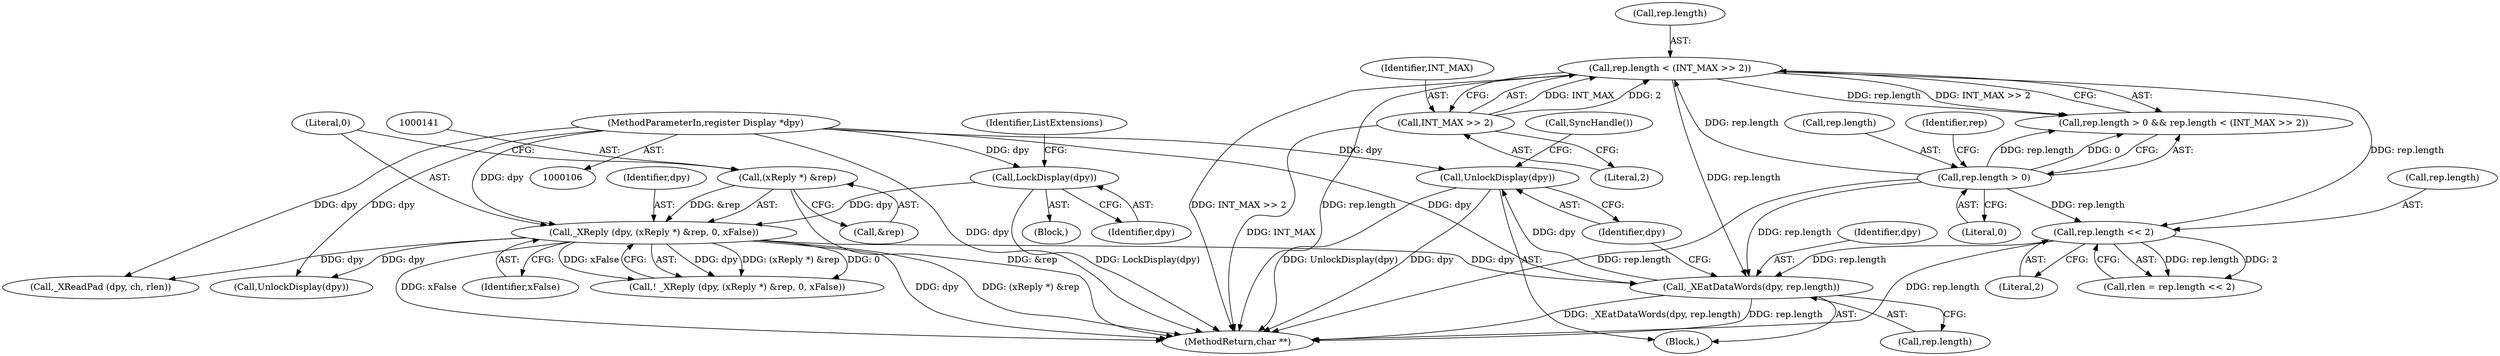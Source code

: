 digraph "0_libx11_b469da1430cdcee06e31c6251b83aede072a1ff0_1@pointer" {
"1000212" [label="(Call,UnlockDisplay(dpy))"];
"1000207" [label="(Call,_XEatDataWords(dpy, rep.length))"];
"1000138" [label="(Call,_XReply (dpy, (xReply *) &rep, 0, xFalse))"];
"1000131" [label="(Call,LockDisplay(dpy))"];
"1000107" [label="(MethodParameterIn,register Display *dpy)"];
"1000140" [label="(Call,(xReply *) &rep)"];
"1000185" [label="(Call,rep.length << 2)"];
"1000175" [label="(Call,rep.length < (INT_MAX >> 2))"];
"1000170" [label="(Call,rep.length > 0)"];
"1000179" [label="(Call,INT_MAX >> 2)"];
"1000279" [label="(MethodReturn,char **)"];
"1000139" [label="(Identifier,dpy)"];
"1000175" [label="(Call,rep.length < (INT_MAX >> 2))"];
"1000186" [label="(Call,rep.length)"];
"1000177" [label="(Identifier,rep)"];
"1000137" [label="(Call,! _XReply (dpy, (xReply *) &rep, 0, xFalse))"];
"1000212" [label="(Call,UnlockDisplay(dpy))"];
"1000180" [label="(Identifier,INT_MAX)"];
"1000213" [label="(Identifier,dpy)"];
"1000109" [label="(Block,)"];
"1000140" [label="(Call,(xReply *) &rep)"];
"1000171" [label="(Call,rep.length)"];
"1000189" [label="(Literal,2)"];
"1000219" [label="(Call,_XReadPad (dpy, ch, rlen))"];
"1000142" [label="(Call,&rep)"];
"1000138" [label="(Call,_XReply (dpy, (xReply *) &rep, 0, xFalse))"];
"1000214" [label="(Call,SyncHandle())"];
"1000147" [label="(Call,UnlockDisplay(dpy))"];
"1000169" [label="(Call,rep.length > 0 && rep.length < (INT_MAX >> 2))"];
"1000183" [label="(Call,rlen = rep.length << 2)"];
"1000207" [label="(Call,_XEatDataWords(dpy, rep.length))"];
"1000107" [label="(MethodParameterIn,register Display *dpy)"];
"1000131" [label="(Call,LockDisplay(dpy))"];
"1000202" [label="(Block,)"];
"1000179" [label="(Call,INT_MAX >> 2)"];
"1000176" [label="(Call,rep.length)"];
"1000134" [label="(Identifier,ListExtensions)"];
"1000170" [label="(Call,rep.length > 0)"];
"1000132" [label="(Identifier,dpy)"];
"1000174" [label="(Literal,0)"];
"1000145" [label="(Identifier,xFalse)"];
"1000209" [label="(Call,rep.length)"];
"1000208" [label="(Identifier,dpy)"];
"1000185" [label="(Call,rep.length << 2)"];
"1000181" [label="(Literal,2)"];
"1000144" [label="(Literal,0)"];
"1000212" -> "1000202"  [label="AST: "];
"1000212" -> "1000213"  [label="CFG: "];
"1000213" -> "1000212"  [label="AST: "];
"1000214" -> "1000212"  [label="CFG: "];
"1000212" -> "1000279"  [label="DDG: UnlockDisplay(dpy)"];
"1000212" -> "1000279"  [label="DDG: dpy"];
"1000207" -> "1000212"  [label="DDG: dpy"];
"1000107" -> "1000212"  [label="DDG: dpy"];
"1000207" -> "1000202"  [label="AST: "];
"1000207" -> "1000209"  [label="CFG: "];
"1000208" -> "1000207"  [label="AST: "];
"1000209" -> "1000207"  [label="AST: "];
"1000213" -> "1000207"  [label="CFG: "];
"1000207" -> "1000279"  [label="DDG: rep.length"];
"1000207" -> "1000279"  [label="DDG: _XEatDataWords(dpy, rep.length)"];
"1000138" -> "1000207"  [label="DDG: dpy"];
"1000107" -> "1000207"  [label="DDG: dpy"];
"1000185" -> "1000207"  [label="DDG: rep.length"];
"1000175" -> "1000207"  [label="DDG: rep.length"];
"1000170" -> "1000207"  [label="DDG: rep.length"];
"1000138" -> "1000137"  [label="AST: "];
"1000138" -> "1000145"  [label="CFG: "];
"1000139" -> "1000138"  [label="AST: "];
"1000140" -> "1000138"  [label="AST: "];
"1000144" -> "1000138"  [label="AST: "];
"1000145" -> "1000138"  [label="AST: "];
"1000137" -> "1000138"  [label="CFG: "];
"1000138" -> "1000279"  [label="DDG: dpy"];
"1000138" -> "1000279"  [label="DDG: (xReply *) &rep"];
"1000138" -> "1000279"  [label="DDG: xFalse"];
"1000138" -> "1000137"  [label="DDG: dpy"];
"1000138" -> "1000137"  [label="DDG: (xReply *) &rep"];
"1000138" -> "1000137"  [label="DDG: 0"];
"1000138" -> "1000137"  [label="DDG: xFalse"];
"1000131" -> "1000138"  [label="DDG: dpy"];
"1000107" -> "1000138"  [label="DDG: dpy"];
"1000140" -> "1000138"  [label="DDG: &rep"];
"1000138" -> "1000147"  [label="DDG: dpy"];
"1000138" -> "1000219"  [label="DDG: dpy"];
"1000131" -> "1000109"  [label="AST: "];
"1000131" -> "1000132"  [label="CFG: "];
"1000132" -> "1000131"  [label="AST: "];
"1000134" -> "1000131"  [label="CFG: "];
"1000131" -> "1000279"  [label="DDG: LockDisplay(dpy)"];
"1000107" -> "1000131"  [label="DDG: dpy"];
"1000107" -> "1000106"  [label="AST: "];
"1000107" -> "1000279"  [label="DDG: dpy"];
"1000107" -> "1000147"  [label="DDG: dpy"];
"1000107" -> "1000219"  [label="DDG: dpy"];
"1000140" -> "1000142"  [label="CFG: "];
"1000141" -> "1000140"  [label="AST: "];
"1000142" -> "1000140"  [label="AST: "];
"1000144" -> "1000140"  [label="CFG: "];
"1000140" -> "1000279"  [label="DDG: &rep"];
"1000185" -> "1000183"  [label="AST: "];
"1000185" -> "1000189"  [label="CFG: "];
"1000186" -> "1000185"  [label="AST: "];
"1000189" -> "1000185"  [label="AST: "];
"1000183" -> "1000185"  [label="CFG: "];
"1000185" -> "1000279"  [label="DDG: rep.length"];
"1000185" -> "1000183"  [label="DDG: rep.length"];
"1000185" -> "1000183"  [label="DDG: 2"];
"1000175" -> "1000185"  [label="DDG: rep.length"];
"1000170" -> "1000185"  [label="DDG: rep.length"];
"1000175" -> "1000169"  [label="AST: "];
"1000175" -> "1000179"  [label="CFG: "];
"1000176" -> "1000175"  [label="AST: "];
"1000179" -> "1000175"  [label="AST: "];
"1000169" -> "1000175"  [label="CFG: "];
"1000175" -> "1000279"  [label="DDG: INT_MAX >> 2"];
"1000175" -> "1000279"  [label="DDG: rep.length"];
"1000175" -> "1000169"  [label="DDG: rep.length"];
"1000175" -> "1000169"  [label="DDG: INT_MAX >> 2"];
"1000170" -> "1000175"  [label="DDG: rep.length"];
"1000179" -> "1000175"  [label="DDG: INT_MAX"];
"1000179" -> "1000175"  [label="DDG: 2"];
"1000170" -> "1000169"  [label="AST: "];
"1000170" -> "1000174"  [label="CFG: "];
"1000171" -> "1000170"  [label="AST: "];
"1000174" -> "1000170"  [label="AST: "];
"1000177" -> "1000170"  [label="CFG: "];
"1000169" -> "1000170"  [label="CFG: "];
"1000170" -> "1000279"  [label="DDG: rep.length"];
"1000170" -> "1000169"  [label="DDG: rep.length"];
"1000170" -> "1000169"  [label="DDG: 0"];
"1000179" -> "1000181"  [label="CFG: "];
"1000180" -> "1000179"  [label="AST: "];
"1000181" -> "1000179"  [label="AST: "];
"1000179" -> "1000279"  [label="DDG: INT_MAX"];
}
